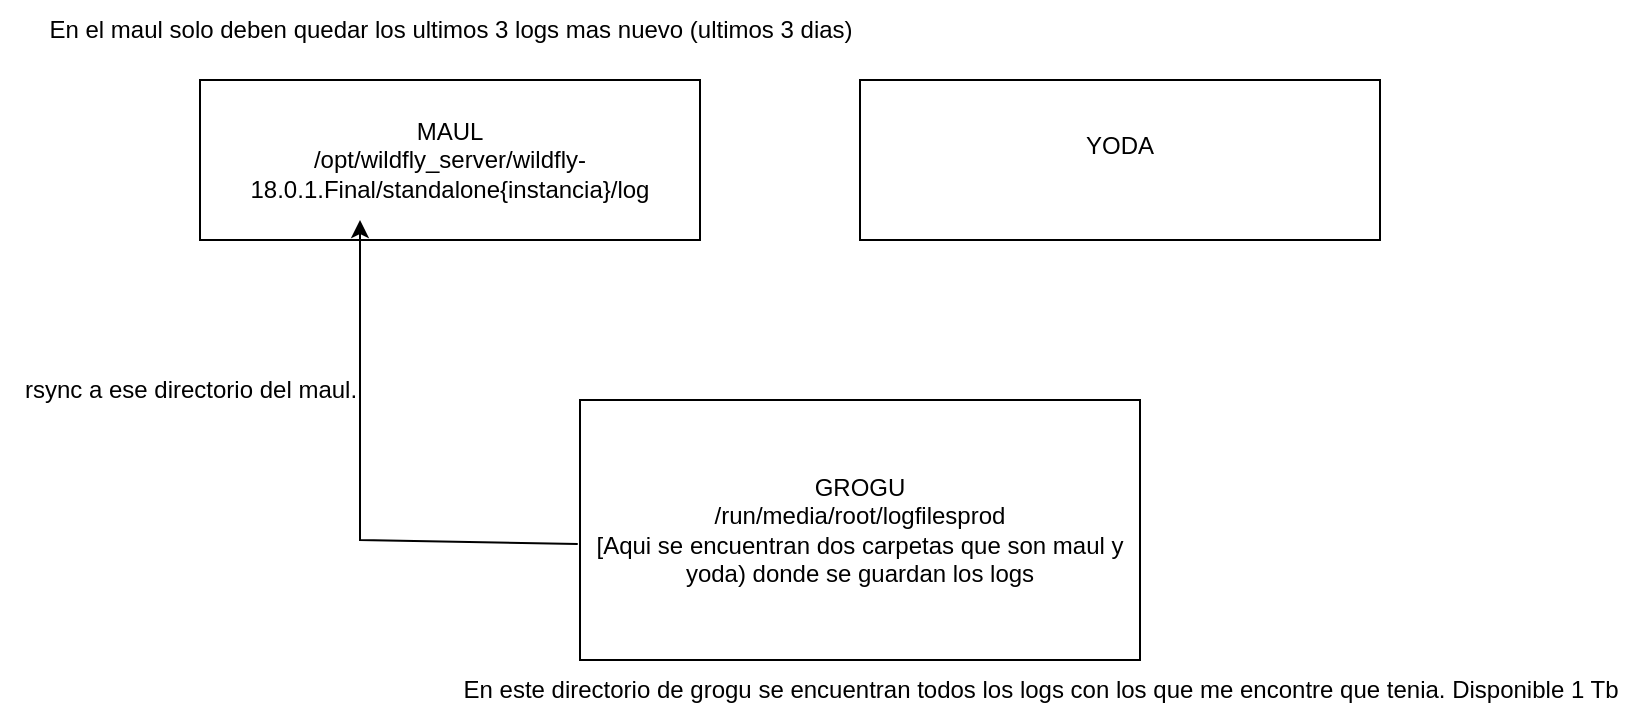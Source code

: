 <mxfile version="20.4.1" type="github">
  <diagram id="_gZGuKBnhAaxAh_vpNUN" name="Page-1">
    <mxGraphModel dx="1718" dy="385" grid="1" gridSize="10" guides="1" tooltips="1" connect="1" arrows="1" fold="1" page="1" pageScale="1" pageWidth="850" pageHeight="1100" math="0" shadow="0">
      <root>
        <mxCell id="0" />
        <mxCell id="1" parent="0" />
        <mxCell id="Vs1LJpaXAVgdFeCtgQNw-1" value="&lt;div&gt;MAUL&lt;/div&gt;&lt;div&gt;/opt/wildfly_server/wildfly-18.0.1.Final/standalone{instancia}/log&lt;br&gt;&lt;/div&gt;" style="rounded=0;whiteSpace=wrap;html=1;" vertex="1" parent="1">
          <mxGeometry x="80" y="50" width="250" height="80" as="geometry" />
        </mxCell>
        <mxCell id="Vs1LJpaXAVgdFeCtgQNw-2" value="&lt;div&gt;YODA&lt;/div&gt;&lt;div&gt;&lt;br&gt;&lt;/div&gt;" style="rounded=0;whiteSpace=wrap;html=1;" vertex="1" parent="1">
          <mxGeometry x="410" y="50" width="260" height="80" as="geometry" />
        </mxCell>
        <mxCell id="Vs1LJpaXAVgdFeCtgQNw-3" value="&lt;div&gt;GROGU&lt;/div&gt;&lt;div&gt;/run/media/root/logfilesprod&lt;/div&gt;&lt;div&gt;[Aqui se encuentran dos carpetas que son maul y yoda) donde se guardan los logs&lt;br&gt;&lt;/div&gt;" style="rounded=0;whiteSpace=wrap;html=1;" vertex="1" parent="1">
          <mxGeometry x="270" y="210" width="280" height="130" as="geometry" />
        </mxCell>
        <mxCell id="Vs1LJpaXAVgdFeCtgQNw-4" value="" style="endArrow=classic;html=1;rounded=0;entryX=0.32;entryY=0.875;entryDx=0;entryDy=0;entryPerimeter=0;exitX=-0.004;exitY=0.554;exitDx=0;exitDy=0;exitPerimeter=0;" edge="1" parent="1" source="Vs1LJpaXAVgdFeCtgQNw-3" target="Vs1LJpaXAVgdFeCtgQNw-1">
          <mxGeometry width="50" height="50" relative="1" as="geometry">
            <mxPoint x="400" y="230" as="sourcePoint" />
            <mxPoint x="450" y="180" as="targetPoint" />
            <Array as="points">
              <mxPoint x="160" y="280" />
            </Array>
          </mxGeometry>
        </mxCell>
        <mxCell id="Vs1LJpaXAVgdFeCtgQNw-5" value="rsync a ese directorio del maul. " style="text;html=1;align=center;verticalAlign=middle;resizable=0;points=[];autosize=1;strokeColor=none;fillColor=none;" vertex="1" parent="1">
          <mxGeometry x="-20" y="190" width="190" height="30" as="geometry" />
        </mxCell>
        <mxCell id="Vs1LJpaXAVgdFeCtgQNw-6" value="En este directorio de grogu se encuentran todos los logs con los que me encontre que tenia. Disponible 1 Tb" style="text;html=1;align=center;verticalAlign=middle;resizable=0;points=[];autosize=1;strokeColor=none;fillColor=none;" vertex="1" parent="1">
          <mxGeometry x="200" y="340" width="600" height="30" as="geometry" />
        </mxCell>
        <mxCell id="Vs1LJpaXAVgdFeCtgQNw-7" value="En el maul solo deben quedar los ultimos 3 logs mas nuevo (ultimos 3 dias) " style="text;html=1;align=center;verticalAlign=middle;resizable=0;points=[];autosize=1;strokeColor=none;fillColor=none;" vertex="1" parent="1">
          <mxGeometry x="-5" y="10" width="420" height="30" as="geometry" />
        </mxCell>
      </root>
    </mxGraphModel>
  </diagram>
</mxfile>
